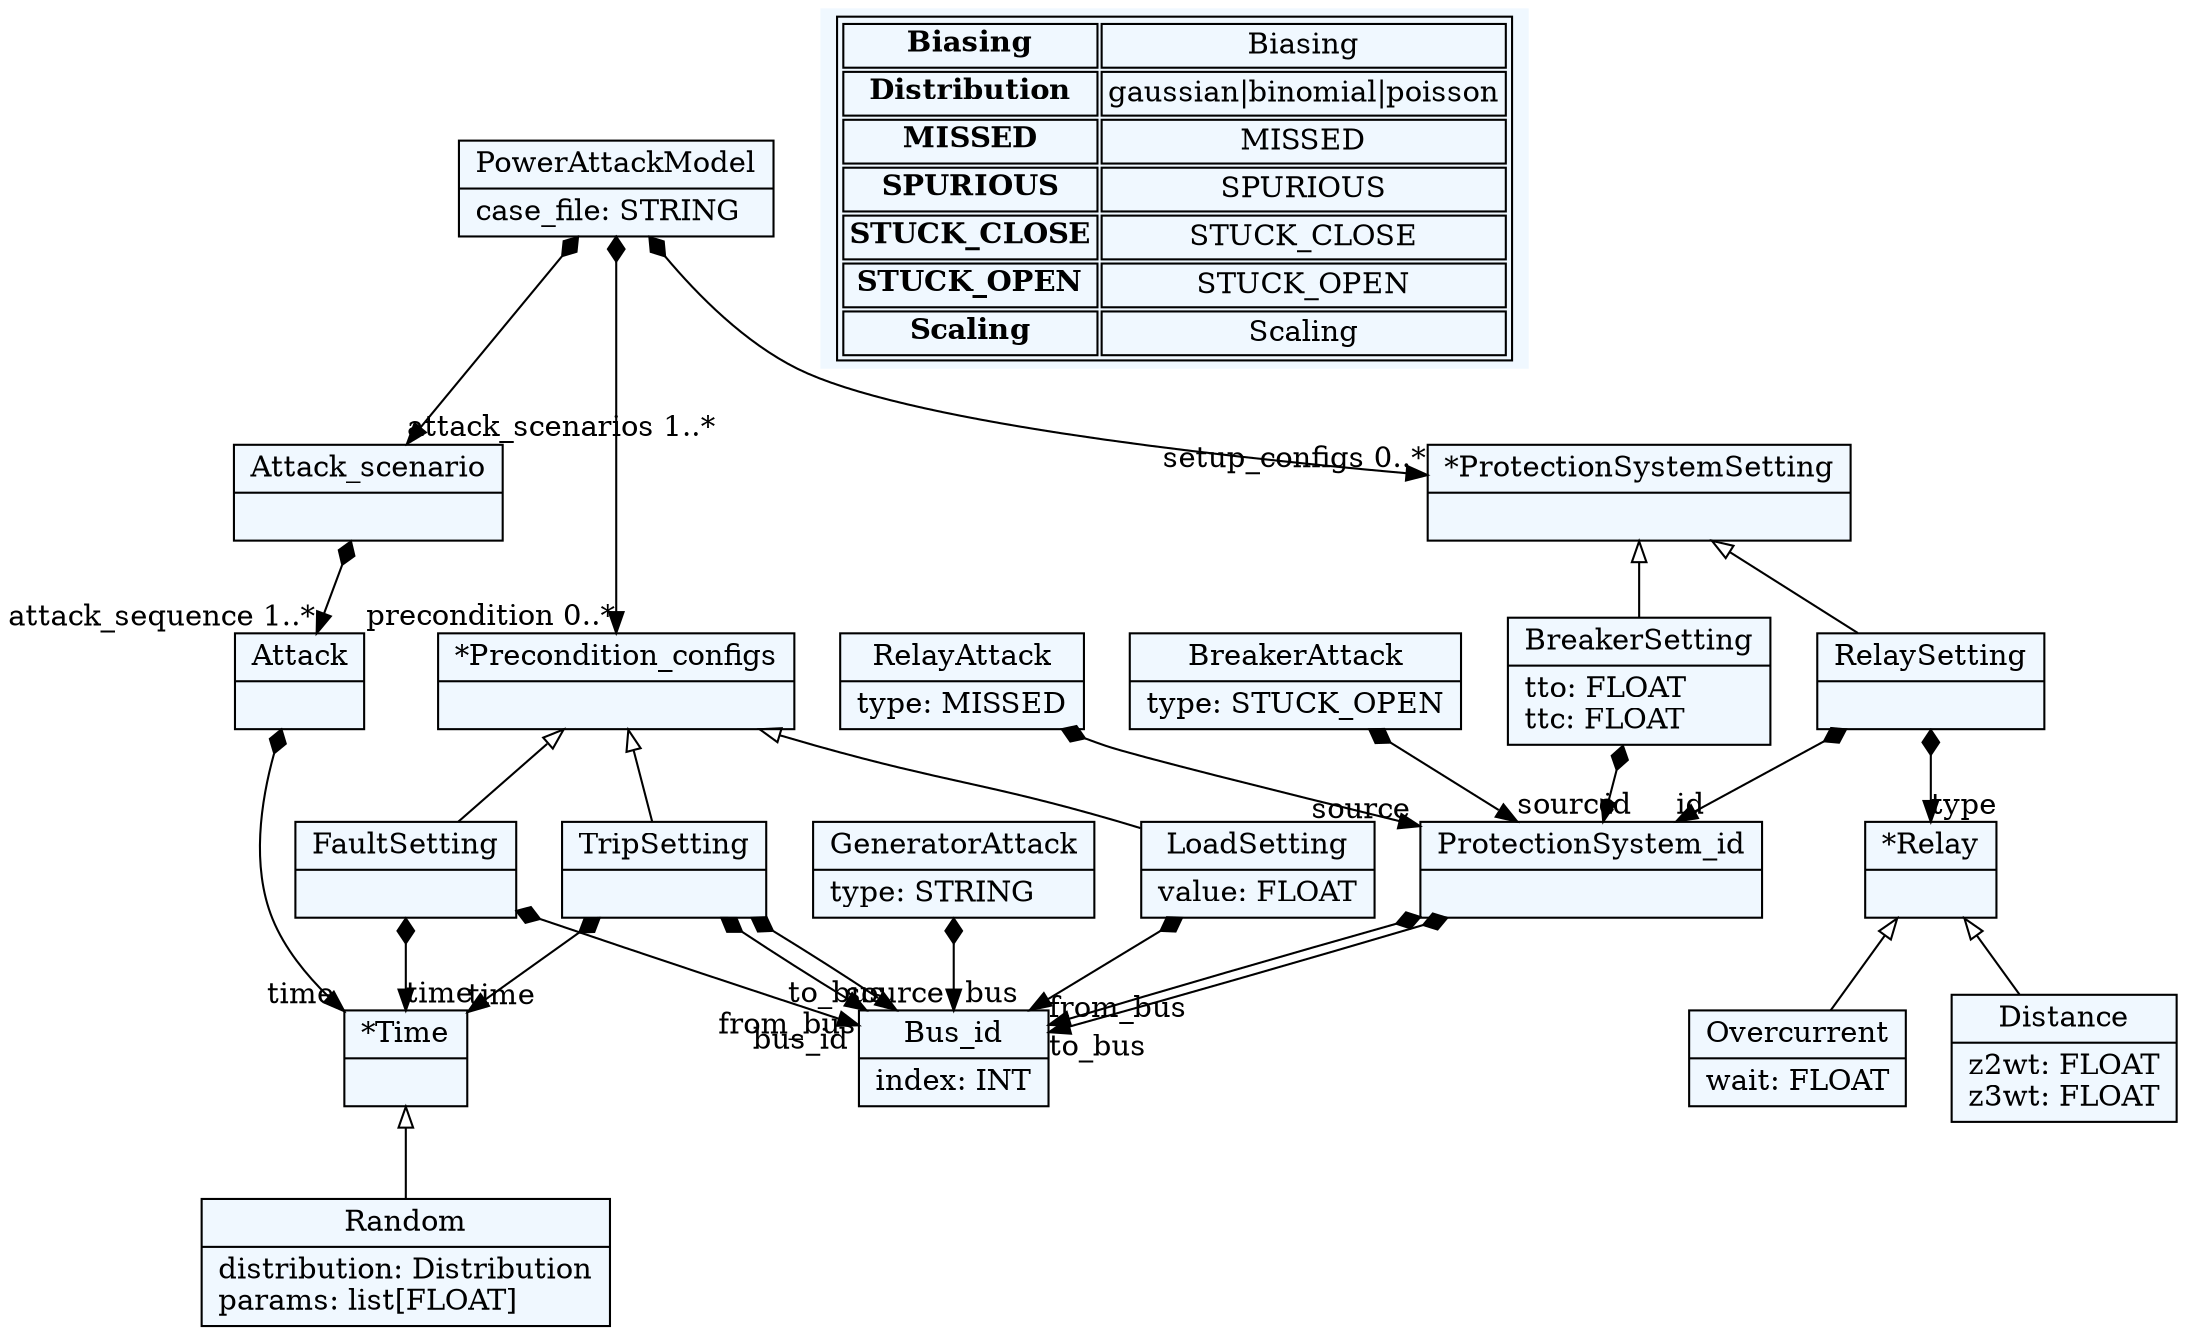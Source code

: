 
    digraph textX {
    fontname = "Bitstream Vera Sans"
    fontsize = 8
    node[
        shape=record,
        style=filled,
        fillcolor=aliceblue
    ]
    nodesep = 0.3
    edge[dir=black,arrowtail=empty]


140382035373680[ label="{PowerAttackModel|case_file: STRING\l}"]

140382035468768[ label="{Attack_scenario|}"]

140382035471600[ label="{Attack|}"]

140382035446336[ label="{GeneratorAttack|type: STRING\l}"]

140382035478560[ label="{RelayAttack|type: MISSED\l}"]

140382035487056[ label="{BreakerAttack|type: STUCK_OPEN\l}"]

140382035480448[ label="{*Precondition_configs|}"]

140382035372736[ label="{TripSetting|}"]

140382035493664[ label="{*Time|}"]

140382035497072[ label="{Random|distribution: Distribution\lparams: list[FLOAT]\l}"]

140382035503888[ label="{FaultSetting|}"]

140382035507296[ label="{LoadSetting|value: FLOAT\l}"]

140382035510704[ label="{Bus_id|index: INT\l}"]

140382035514112[ label="{*ProtectionSystemSetting|}"]

140382035517520[ label="{BreakerSetting|tto: FLOAT\lttc: FLOAT\l}"]

140382035520928[ label="{ProtectionSystem_id|}"]

140382035523760[ label="{RelaySetting|}"]

140382035527168[ label="{*Relay|}"]

140382035530576[ label="{Overcurrent|wait: FLOAT\l}"]

140382035522816[ label="{Distance|z2wt: FLOAT\lz3wt: FLOAT\l}"]



140382035373680 -> 140382035514112[arrowtail=diamond, dir=both, headlabel="setup_configs 0..*"]
140382035373680 -> 140382035480448[arrowtail=diamond, dir=both, headlabel="precondition 0..*"]
140382035373680 -> 140382035468768[arrowtail=diamond, dir=both, headlabel="attack_scenarios 1..*"]
140382035468768 -> 140382035471600[arrowtail=diamond, dir=both, headlabel="attack_sequence 1..*"]
140382035471600 -> 140382035493664[arrowtail=diamond, dir=both, headlabel="time "]
140382035446336 -> 140382035510704[arrowtail=diamond, dir=both, headlabel="source "]
140382035478560 -> 140382035520928[arrowtail=diamond, dir=both, headlabel="source "]
140382035487056 -> 140382035520928[arrowtail=diamond, dir=both, headlabel="source "]
140382035480448 -> 140382035507296 [dir=back]
140382035480448 -> 140382035372736 [dir=back]
140382035480448 -> 140382035503888 [dir=back]
140382035372736 -> 140382035510704[arrowtail=diamond, dir=both, headlabel="from_bus "]
140382035372736 -> 140382035510704[arrowtail=diamond, dir=both, headlabel="to_bus "]
140382035372736 -> 140382035493664[arrowtail=diamond, dir=both, headlabel="time "]
140382035493664 -> 140382035497072 [dir=back]
140382035503888 -> 140382035510704[arrowtail=diamond, dir=both, headlabel="bus_id "]
140382035503888 -> 140382035493664[arrowtail=diamond, dir=both, headlabel="time "]
140382035507296 -> 140382035510704[arrowtail=diamond, dir=both, headlabel="bus "]
140382035514112 -> 140382035517520 [dir=back]
140382035514112 -> 140382035523760 [dir=back]
140382035517520 -> 140382035520928[arrowtail=diamond, dir=both, headlabel="id "]
140382035520928 -> 140382035510704[arrowtail=diamond, dir=both, headlabel="from_bus "]
140382035520928 -> 140382035510704[arrowtail=diamond, dir=both, headlabel="to_bus "]
140382035523760 -> 140382035520928[arrowtail=diamond, dir=both, headlabel="id "]
140382035523760 -> 140382035527168[arrowtail=diamond, dir=both, headlabel="type "]
140382035527168 -> 140382035530576 [dir=back]
140382035527168 -> 140382035522816 [dir=back]
match_rules [ shape=plaintext, label=< <table>
	<tr>
		<td><b>Biasing</b></td><td>Biasing</td>
	</tr>
	<tr>
		<td><b>Distribution</b></td><td>gaussian|binomial|poisson</td>
	</tr>
	<tr>
		<td><b>MISSED</b></td><td>MISSED</td>
	</tr>
	<tr>
		<td><b>SPURIOUS</b></td><td>SPURIOUS</td>
	</tr>
	<tr>
		<td><b>STUCK_CLOSE</b></td><td>STUCK_CLOSE</td>
	</tr>
	<tr>
		<td><b>STUCK_OPEN</b></td><td>STUCK_OPEN</td>
	</tr>
	<tr>
		<td><b>Scaling</b></td><td>Scaling</td>
	</tr>
</table> >]


}
